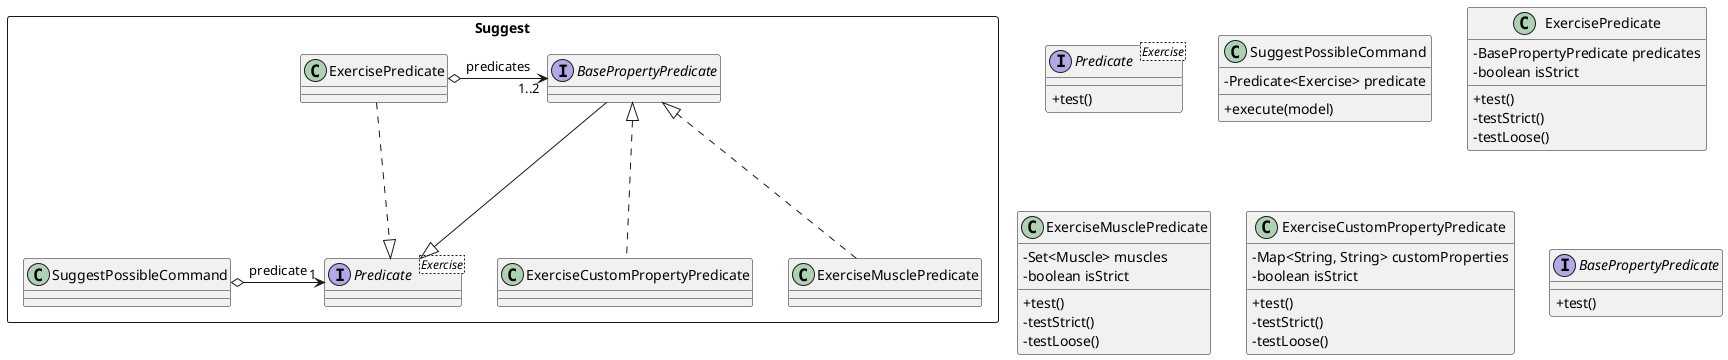 @startuml
skinparam classAttributeIconSize 0

package Suggest <<Rectangle>> {
    class SuggestPossibleCommand
    interface Predicate<Exercise>
    class ExercisePredicate
    interface BasePropertyPredicate
    class ExerciseMusclePredicate
    class ExerciseCustomPropertyPredicate

    ExercisePredicate ..|> Predicate
    SuggestPossibleCommand o-right-> "1" Predicate : "predicate"

    BasePropertyPredicate --|> Predicate

    ExercisePredicate o-> "1..2" BasePropertyPredicate : "predicates"
    ExerciseMusclePredicate .up.|> BasePropertyPredicate
    ExerciseCustomPropertyPredicate .up.|> BasePropertyPredicate
}

interface Predicate<Exercise> {
    +test()
}

class SuggestPossibleCommand {
    -Predicate<Exercise> predicate
    +execute(model)
}

class ExercisePredicate {
    -BasePropertyPredicate predicates
    -boolean isStrict
    +test()
    -testStrict()
    -testLoose()
}

class ExerciseMusclePredicate {
    -Set<Muscle> muscles
    -boolean isStrict
    +test()
    -testStrict()
    -testLoose()
}

class ExerciseCustomPropertyPredicate {
    -Map<String, String> customProperties
    -boolean isStrict
    +test()
    -testStrict()
    -testLoose()
}

interface BasePropertyPredicate {
    +test()
}
@enduml
